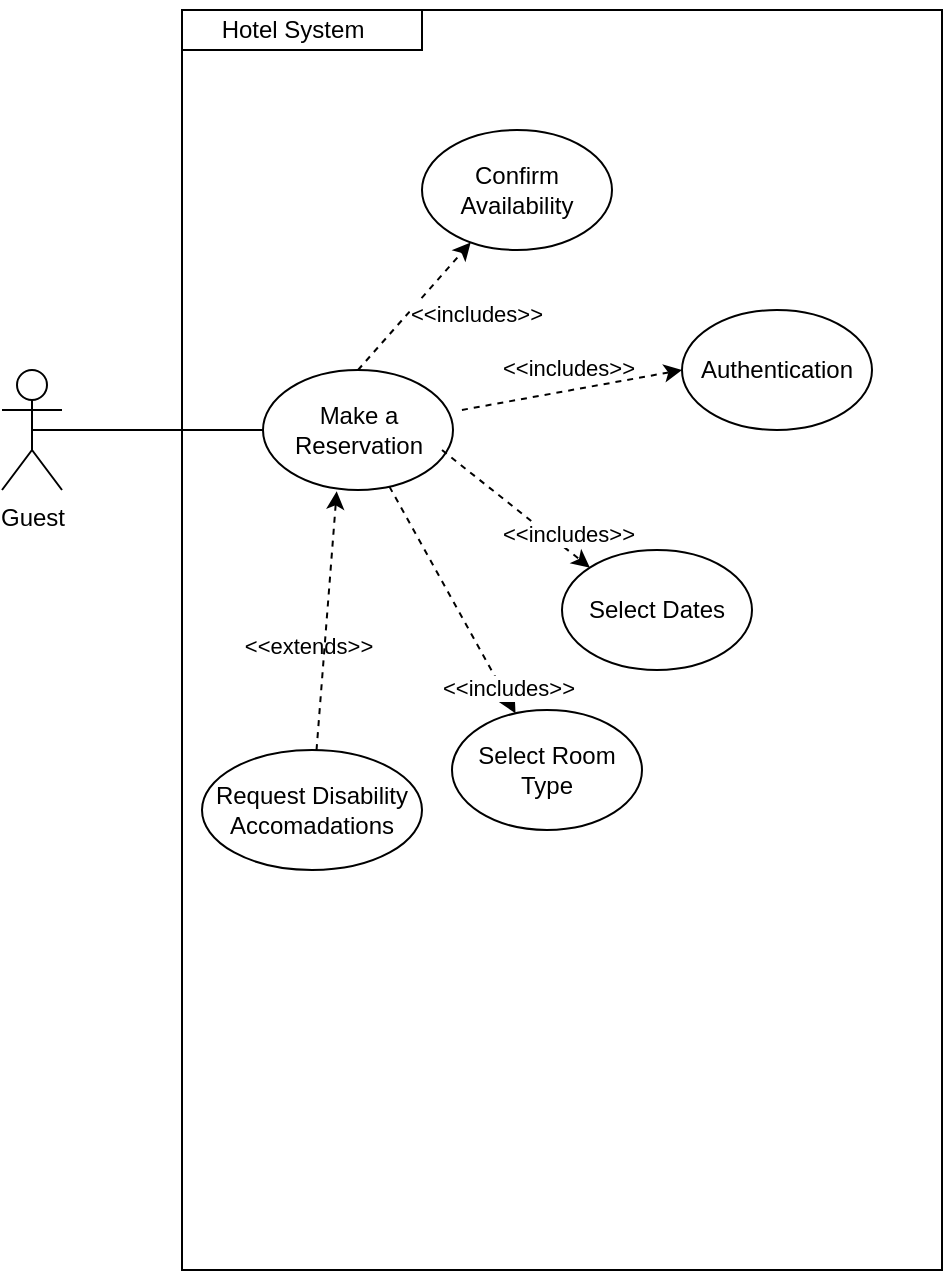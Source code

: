 <mxfile version="20.3.0" type="device"><diagram id="zdZcTGFGV1w64RLv-16S" name="Page-1"><mxGraphModel dx="2062" dy="2325" grid="1" gridSize="10" guides="1" tooltips="1" connect="1" arrows="1" fold="1" page="1" pageScale="1" pageWidth="850" pageHeight="1100" math="0" shadow="0"><root><mxCell id="0"/><mxCell id="1" parent="0"/><mxCell id="lY0H7_yR5DIAhdimTl7y-3" value="" style="rounded=0;whiteSpace=wrap;html=1;" parent="1" vertex="1"><mxGeometry x="280" y="-1080" width="380" height="630" as="geometry"/></mxCell><mxCell id="eMTML4DxiNEOAly52dFg-2" value="" style="whiteSpace=wrap;html=1;" parent="1" vertex="1"><mxGeometry x="280" y="-1080" width="120" height="20" as="geometry"/></mxCell><mxCell id="lY0H7_yR5DIAhdimTl7y-1" value="Guest" style="shape=umlActor;verticalLabelPosition=bottom;verticalAlign=top;html=1;outlineConnect=0;" parent="1" vertex="1"><mxGeometry x="190" y="-900" width="30" height="60" as="geometry"/></mxCell><mxCell id="lY0H7_yR5DIAhdimTl7y-13" value="Make a Reservation" style="ellipse;whiteSpace=wrap;html=1;" parent="1" vertex="1"><mxGeometry x="320.5" y="-900" width="95" height="60" as="geometry"/></mxCell><mxCell id="lY0H7_yR5DIAhdimTl7y-14" value="Select Room Type" style="ellipse;whiteSpace=wrap;html=1;" parent="1" vertex="1"><mxGeometry x="415" y="-730" width="95" height="60" as="geometry"/></mxCell><mxCell id="lY0H7_yR5DIAhdimTl7y-15" value="Confirm Availability" style="ellipse;whiteSpace=wrap;html=1;" parent="1" vertex="1"><mxGeometry x="400" y="-1020" width="95" height="60" as="geometry"/></mxCell><mxCell id="lY0H7_yR5DIAhdimTl7y-18" value="Select Dates" style="ellipse;whiteSpace=wrap;html=1;" parent="1" vertex="1"><mxGeometry x="470" y="-810" width="95" height="60" as="geometry"/></mxCell><mxCell id="lY0H7_yR5DIAhdimTl7y-25" value="" style="endArrow=classic;html=1;rounded=0;dashed=1;exitX=0.5;exitY=0;exitDx=0;exitDy=0;" parent="1" source="lY0H7_yR5DIAhdimTl7y-13" target="lY0H7_yR5DIAhdimTl7y-15" edge="1"><mxGeometry width="50" height="50" relative="1" as="geometry"><mxPoint x="310" y="-640" as="sourcePoint"/><mxPoint x="360" y="-690" as="targetPoint"/></mxGeometry></mxCell><mxCell id="lY0H7_yR5DIAhdimTl7y-31" value="&amp;lt;&amp;lt;includes&amp;gt;&amp;gt;" style="edgeLabel;html=1;align=center;verticalAlign=middle;resizable=0;points=[];" parent="lY0H7_yR5DIAhdimTl7y-25" vertex="1" connectable="0"><mxGeometry x="-0.373" y="2" relative="1" as="geometry"><mxPoint x="43" y="-7" as="offset"/></mxGeometry></mxCell><mxCell id="lY0H7_yR5DIAhdimTl7y-26" value="" style="endArrow=classic;html=1;rounded=0;dashed=1;entryX=0;entryY=0;entryDx=0;entryDy=0;" parent="1" target="lY0H7_yR5DIAhdimTl7y-18" edge="1"><mxGeometry width="50" height="50" relative="1" as="geometry"><mxPoint x="410" y="-860" as="sourcePoint"/><mxPoint x="370" y="-680" as="targetPoint"/></mxGeometry></mxCell><mxCell id="lY0H7_yR5DIAhdimTl7y-27" value="" style="endArrow=classic;html=1;rounded=0;dashed=1;" parent="1" source="lY0H7_yR5DIAhdimTl7y-13" target="lY0H7_yR5DIAhdimTl7y-14" edge="1"><mxGeometry width="50" height="50" relative="1" as="geometry"><mxPoint x="330" y="-620" as="sourcePoint"/><mxPoint x="380" y="-670" as="targetPoint"/></mxGeometry></mxCell><mxCell id="lY0H7_yR5DIAhdimTl7y-34" value="" style="endArrow=none;html=1;rounded=0;entryX=0;entryY=0.5;entryDx=0;entryDy=0;exitX=0.5;exitY=0.5;exitDx=0;exitDy=0;exitPerimeter=0;" parent="1" source="lY0H7_yR5DIAhdimTl7y-1" target="lY0H7_yR5DIAhdimTl7y-13" edge="1"><mxGeometry width="50" height="50" relative="1" as="geometry"><mxPoint x="210" y="-870" as="sourcePoint"/><mxPoint x="380" y="-670" as="targetPoint"/></mxGeometry></mxCell><mxCell id="lY0H7_yR5DIAhdimTl7y-41" value="&amp;lt;&amp;lt;extends&amp;gt;&amp;gt;" style="edgeLabel;html=1;align=center;verticalAlign=middle;resizable=0;points=[];" parent="1" vertex="1" connectable="0"><mxGeometry x="205" y="-790.003" as="geometry"><mxPoint x="138" y="28" as="offset"/></mxGeometry></mxCell><mxCell id="lY0H7_yR5DIAhdimTl7y-42" value="&amp;lt;&amp;lt;includes&amp;gt;&amp;gt;" style="edgeLabel;html=1;align=center;verticalAlign=middle;resizable=0;points=[];" parent="1" vertex="1" connectable="0"><mxGeometry x="480" y="-870.003" as="geometry"><mxPoint x="-7" y="52" as="offset"/></mxGeometry></mxCell><mxCell id="MP-mpG5aHDPicYXyxvOO-1" value="Request Disability Accomadations" style="ellipse;whiteSpace=wrap;html=1;" parent="1" vertex="1"><mxGeometry x="290" y="-710" width="110" height="60" as="geometry"/></mxCell><mxCell id="MP-mpG5aHDPicYXyxvOO-2" value="" style="endArrow=classic;html=1;rounded=0;dashed=1;entryX=0.388;entryY=1.011;entryDx=0;entryDy=0;entryPerimeter=0;" parent="1" source="MP-mpG5aHDPicYXyxvOO-1" target="lY0H7_yR5DIAhdimTl7y-13" edge="1"><mxGeometry width="50" height="50" relative="1" as="geometry"><mxPoint x="299.997" y="-829.999" as="sourcePoint"/><mxPoint x="363.169" y="-716.643" as="targetPoint"/></mxGeometry></mxCell><mxCell id="MP-mpG5aHDPicYXyxvOO-3" value="&amp;lt;&amp;lt;includes&amp;gt;&amp;gt;" style="edgeLabel;html=1;align=center;verticalAlign=middle;resizable=0;points=[];" parent="1" vertex="1" connectable="0"><mxGeometry x="400" y="-920.003" as="geometry"><mxPoint x="73" y="19" as="offset"/></mxGeometry></mxCell><mxCell id="eMTML4DxiNEOAly52dFg-1" value="Hotel System" style="text;html=1;align=center;verticalAlign=middle;resizable=0;points=[];autosize=1;strokeColor=none;fillColor=none;" parent="1" vertex="1"><mxGeometry x="290" y="-1085" width="90" height="30" as="geometry"/></mxCell><mxCell id="bjhgOffeBfnFmqwo2q89-1" value="Authentication" style="ellipse;whiteSpace=wrap;html=1;" vertex="1" parent="1"><mxGeometry x="530" y="-930" width="95" height="60" as="geometry"/></mxCell><mxCell id="bjhgOffeBfnFmqwo2q89-2" value="" style="endArrow=classic;html=1;rounded=0;dashed=1;entryX=0;entryY=0.5;entryDx=0;entryDy=0;exitX=1.047;exitY=0.333;exitDx=0;exitDy=0;exitPerimeter=0;" edge="1" parent="1" source="lY0H7_yR5DIAhdimTl7y-13" target="bjhgOffeBfnFmqwo2q89-1"><mxGeometry width="50" height="50" relative="1" as="geometry"><mxPoint x="420" y="-850" as="sourcePoint"/><mxPoint x="494.091" y="-791.325" as="targetPoint"/></mxGeometry></mxCell><mxCell id="bjhgOffeBfnFmqwo2q89-3" value="&amp;lt;&amp;lt;includes&amp;gt;&amp;gt;" style="edgeLabel;html=1;align=center;verticalAlign=middle;resizable=0;points=[];" vertex="1" connectable="0" parent="1"><mxGeometry x="370" y="-760.003" as="geometry"><mxPoint x="73" y="19" as="offset"/></mxGeometry></mxCell></root></mxGraphModel></diagram></mxfile>